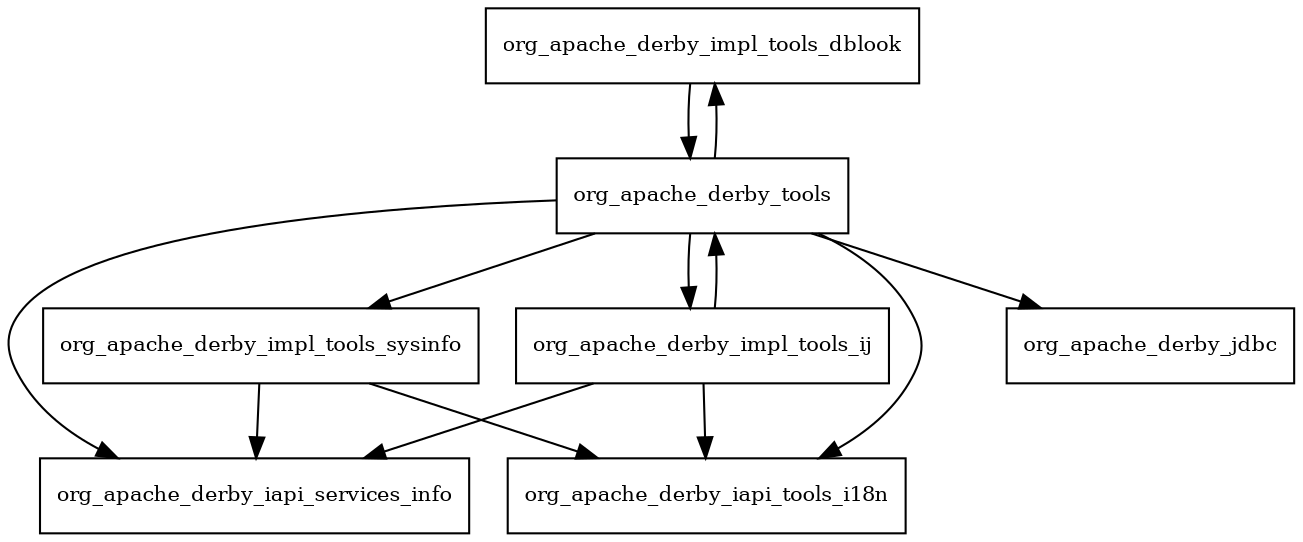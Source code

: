 digraph derbytools_package_dependencies {
  node [shape = box, fontsize=10.0];
  org_apache_derby_impl_tools_dblook -> org_apache_derby_tools;
  org_apache_derby_impl_tools_ij -> org_apache_derby_iapi_services_info;
  org_apache_derby_impl_tools_ij -> org_apache_derby_iapi_tools_i18n;
  org_apache_derby_impl_tools_ij -> org_apache_derby_tools;
  org_apache_derby_impl_tools_sysinfo -> org_apache_derby_iapi_services_info;
  org_apache_derby_impl_tools_sysinfo -> org_apache_derby_iapi_tools_i18n;
  org_apache_derby_tools -> org_apache_derby_iapi_services_info;
  org_apache_derby_tools -> org_apache_derby_iapi_tools_i18n;
  org_apache_derby_tools -> org_apache_derby_impl_tools_dblook;
  org_apache_derby_tools -> org_apache_derby_impl_tools_ij;
  org_apache_derby_tools -> org_apache_derby_impl_tools_sysinfo;
  org_apache_derby_tools -> org_apache_derby_jdbc;
}

